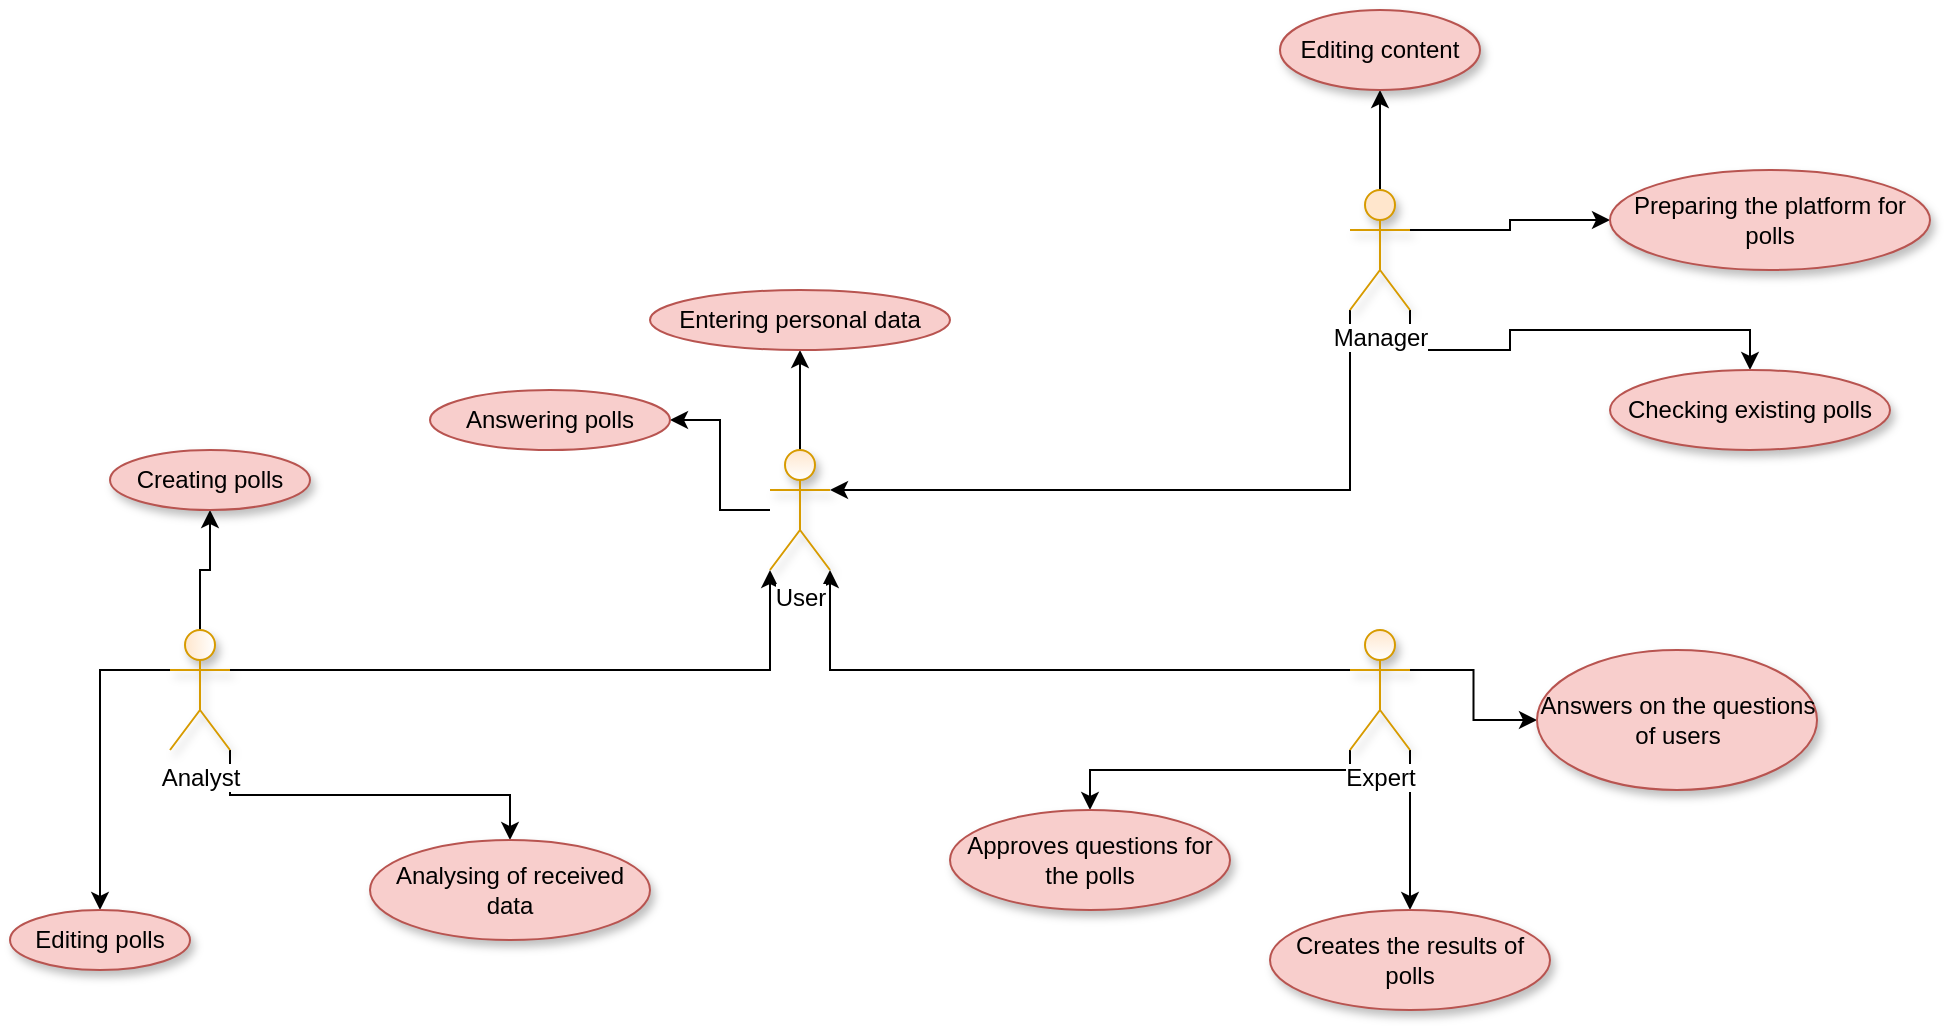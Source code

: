 <mxfile version="12.1.8" type="github" pages="1"><diagram name="Page-1" id="58cdce13-f638-feb5-8d6f-7d28b1aa9fa0"><mxGraphModel dx="1476" dy="568" grid="1" gridSize="10" guides="1" tooltips="1" connect="1" arrows="1" fold="1" page="1" pageScale="1" pageWidth="1100" pageHeight="850" background="#ffffff" math="0" shadow="0"><root><mxCell id="0"/><mxCell id="1" parent="0"/><mxCell id="3967VmMDVvXKYc6Z1OpQ-15" style="edgeStyle=orthogonalEdgeStyle;rounded=0;orthogonalLoop=1;jettySize=auto;html=1;exitX=1;exitY=0.333;exitDx=0;exitDy=0;exitPerimeter=0;entryX=0;entryY=0.5;entryDx=0;entryDy=0;" edge="1" parent="1" source="3967VmMDVvXKYc6Z1OpQ-1" target="3967VmMDVvXKYc6Z1OpQ-14"><mxGeometry relative="1" as="geometry"/></mxCell><mxCell id="3967VmMDVvXKYc6Z1OpQ-20" value="" style="edgeStyle=orthogonalEdgeStyle;rounded=0;orthogonalLoop=1;jettySize=auto;html=1;" edge="1" parent="1" source="3967VmMDVvXKYc6Z1OpQ-1" target="3967VmMDVvXKYc6Z1OpQ-16"><mxGeometry relative="1" as="geometry"/></mxCell><mxCell id="3967VmMDVvXKYc6Z1OpQ-22" style="edgeStyle=orthogonalEdgeStyle;rounded=0;orthogonalLoop=1;jettySize=auto;html=1;exitX=1;exitY=1;exitDx=0;exitDy=0;exitPerimeter=0;" edge="1" parent="1" source="3967VmMDVvXKYc6Z1OpQ-1" target="3967VmMDVvXKYc6Z1OpQ-21"><mxGeometry relative="1" as="geometry"/></mxCell><mxCell id="3967VmMDVvXKYc6Z1OpQ-23" style="edgeStyle=orthogonalEdgeStyle;rounded=0;orthogonalLoop=1;jettySize=auto;html=1;exitX=0;exitY=1;exitDx=0;exitDy=0;exitPerimeter=0;entryX=1;entryY=0.333;entryDx=0;entryDy=0;entryPerimeter=0;" edge="1" parent="1" source="3967VmMDVvXKYc6Z1OpQ-1" target="3967VmMDVvXKYc6Z1OpQ-4"><mxGeometry relative="1" as="geometry"/></mxCell><mxCell id="3967VmMDVvXKYc6Z1OpQ-1" value="Manager" style="shape=umlActor;verticalLabelPosition=bottom;labelBackgroundColor=#ffffff;verticalAlign=top;html=1;fillColor=#ffe6cc;strokeColor=#d79b00;shadow=1;" vertex="1" parent="1"><mxGeometry x="690" y="100" width="30" height="60" as="geometry"/></mxCell><mxCell id="3967VmMDVvXKYc6Z1OpQ-27" style="edgeStyle=orthogonalEdgeStyle;rounded=0;orthogonalLoop=1;jettySize=auto;html=1;exitX=1;exitY=1;exitDx=0;exitDy=0;exitPerimeter=0;entryX=0.5;entryY=0;entryDx=0;entryDy=0;" edge="1" parent="1" source="3967VmMDVvXKYc6Z1OpQ-2" target="3967VmMDVvXKYc6Z1OpQ-26"><mxGeometry relative="1" as="geometry"/></mxCell><mxCell id="3967VmMDVvXKYc6Z1OpQ-28" style="edgeStyle=orthogonalEdgeStyle;rounded=0;orthogonalLoop=1;jettySize=auto;html=1;exitX=0;exitY=0.333;exitDx=0;exitDy=0;exitPerimeter=0;entryX=0.5;entryY=0;entryDx=0;entryDy=0;" edge="1" parent="1" source="3967VmMDVvXKYc6Z1OpQ-2" target="3967VmMDVvXKYc6Z1OpQ-25"><mxGeometry relative="1" as="geometry"/></mxCell><mxCell id="3967VmMDVvXKYc6Z1OpQ-29" style="edgeStyle=orthogonalEdgeStyle;rounded=0;orthogonalLoop=1;jettySize=auto;html=1;exitX=0.5;exitY=0;exitDx=0;exitDy=0;exitPerimeter=0;entryX=0.5;entryY=1;entryDx=0;entryDy=0;" edge="1" parent="1" source="3967VmMDVvXKYc6Z1OpQ-2" target="3967VmMDVvXKYc6Z1OpQ-24"><mxGeometry relative="1" as="geometry"/></mxCell><mxCell id="3967VmMDVvXKYc6Z1OpQ-30" style="edgeStyle=orthogonalEdgeStyle;rounded=0;orthogonalLoop=1;jettySize=auto;html=1;exitX=1;exitY=0.333;exitDx=0;exitDy=0;exitPerimeter=0;entryX=0;entryY=1;entryDx=0;entryDy=0;entryPerimeter=0;" edge="1" parent="1" source="3967VmMDVvXKYc6Z1OpQ-2" target="3967VmMDVvXKYc6Z1OpQ-4"><mxGeometry relative="1" as="geometry"/></mxCell><mxCell id="3967VmMDVvXKYc6Z1OpQ-2" value="Analyst" style="shape=umlActor;verticalLabelPosition=bottom;labelBackgroundColor=#ffffff;verticalAlign=top;html=1;fillColor=#ffe6cc;strokeColor=#d79b00;shadow=1;gradientColor=#FFFFFF;gradientDirection=east;" vertex="1" parent="1"><mxGeometry x="100" y="320" width="30" height="60" as="geometry"/></mxCell><mxCell id="3967VmMDVvXKYc6Z1OpQ-34" style="edgeStyle=orthogonalEdgeStyle;rounded=0;orthogonalLoop=1;jettySize=auto;html=1;exitX=0;exitY=1;exitDx=0;exitDy=0;exitPerimeter=0;entryX=0.5;entryY=0;entryDx=0;entryDy=0;" edge="1" parent="1" source="3967VmMDVvXKYc6Z1OpQ-3" target="3967VmMDVvXKYc6Z1OpQ-33"><mxGeometry relative="1" as="geometry"><Array as="points"><mxPoint x="690" y="390"/><mxPoint x="560" y="390"/></Array></mxGeometry></mxCell><mxCell id="3967VmMDVvXKYc6Z1OpQ-35" style="edgeStyle=orthogonalEdgeStyle;rounded=0;orthogonalLoop=1;jettySize=auto;html=1;exitX=1;exitY=1;exitDx=0;exitDy=0;exitPerimeter=0;entryX=0.5;entryY=0;entryDx=0;entryDy=0;" edge="1" parent="1" source="3967VmMDVvXKYc6Z1OpQ-3" target="3967VmMDVvXKYc6Z1OpQ-31"><mxGeometry relative="1" as="geometry"/></mxCell><mxCell id="3967VmMDVvXKYc6Z1OpQ-36" style="edgeStyle=orthogonalEdgeStyle;rounded=0;orthogonalLoop=1;jettySize=auto;html=1;exitX=1;exitY=0.333;exitDx=0;exitDy=0;exitPerimeter=0;entryX=0;entryY=0.5;entryDx=0;entryDy=0;" edge="1" parent="1" source="3967VmMDVvXKYc6Z1OpQ-3" target="3967VmMDVvXKYc6Z1OpQ-32"><mxGeometry relative="1" as="geometry"/></mxCell><mxCell id="3967VmMDVvXKYc6Z1OpQ-37" style="edgeStyle=orthogonalEdgeStyle;rounded=0;orthogonalLoop=1;jettySize=auto;html=1;exitX=0;exitY=0.333;exitDx=0;exitDy=0;exitPerimeter=0;entryX=1;entryY=1;entryDx=0;entryDy=0;entryPerimeter=0;" edge="1" parent="1" source="3967VmMDVvXKYc6Z1OpQ-3" target="3967VmMDVvXKYc6Z1OpQ-4"><mxGeometry relative="1" as="geometry"/></mxCell><mxCell id="3967VmMDVvXKYc6Z1OpQ-3" value="Expert" style="shape=umlActor;verticalLabelPosition=bottom;labelBackgroundColor=#ffffff;verticalAlign=top;html=1;fillColor=#ffe6cc;strokeColor=#d79b00;shadow=1;gradientColor=#ffffff;" vertex="1" parent="1"><mxGeometry x="690" y="320" width="30" height="60" as="geometry"/></mxCell><mxCell id="3967VmMDVvXKYc6Z1OpQ-6" value="" style="edgeStyle=orthogonalEdgeStyle;rounded=0;orthogonalLoop=1;jettySize=auto;html=1;" edge="1" parent="1" source="3967VmMDVvXKYc6Z1OpQ-4" target="3967VmMDVvXKYc6Z1OpQ-5"><mxGeometry relative="1" as="geometry"/></mxCell><mxCell id="3967VmMDVvXKYc6Z1OpQ-13" value="" style="edgeStyle=orthogonalEdgeStyle;rounded=0;orthogonalLoop=1;jettySize=auto;html=1;entryX=1;entryY=0.5;entryDx=0;entryDy=0;" edge="1" parent="1" source="3967VmMDVvXKYc6Z1OpQ-4" target="3967VmMDVvXKYc6Z1OpQ-7"><mxGeometry relative="1" as="geometry"><mxPoint x="320" y="260" as="targetPoint"/></mxGeometry></mxCell><mxCell id="3967VmMDVvXKYc6Z1OpQ-4" value="User" style="shape=umlActor;verticalLabelPosition=bottom;labelBackgroundColor=#ffffff;verticalAlign=top;html=1;fillColor=#ffe6cc;strokeColor=#d79b00;shadow=1;gradientColor=#ffffff;" vertex="1" parent="1"><mxGeometry x="400" y="230" width="30" height="60" as="geometry"/></mxCell><mxCell id="3967VmMDVvXKYc6Z1OpQ-5" value="Entering personal data" style="ellipse;whiteSpace=wrap;html=1;fillColor=#f8cecc;strokeColor=#b85450;" vertex="1" parent="1"><mxGeometry x="340" y="150" width="150" height="30" as="geometry"/></mxCell><mxCell id="3967VmMDVvXKYc6Z1OpQ-7" value="Answering polls" style="ellipse;whiteSpace=wrap;html=1;fillColor=#f8cecc;strokeColor=#b85450;" vertex="1" parent="1"><mxGeometry x="230" y="200" width="120" height="30" as="geometry"/></mxCell><mxCell id="3967VmMDVvXKYc6Z1OpQ-14" value="Preparing the platform for polls" style="ellipse;whiteSpace=wrap;html=1;shadow=1;fillColor=#f8cecc;strokeColor=#b85450;" vertex="1" parent="1"><mxGeometry x="820" y="90" width="160" height="50" as="geometry"/></mxCell><mxCell id="3967VmMDVvXKYc6Z1OpQ-16" value="Editing content" style="ellipse;whiteSpace=wrap;html=1;shadow=1;fillColor=#f8cecc;strokeColor=#b85450;" vertex="1" parent="1"><mxGeometry x="655" y="10" width="100" height="40" as="geometry"/></mxCell><mxCell id="3967VmMDVvXKYc6Z1OpQ-21" value="Checking existing polls" style="ellipse;whiteSpace=wrap;html=1;shadow=1;fillColor=#f8cecc;strokeColor=#b85450;" vertex="1" parent="1"><mxGeometry x="820" y="190" width="140" height="40" as="geometry"/></mxCell><mxCell id="3967VmMDVvXKYc6Z1OpQ-24" value="Creating polls" style="ellipse;whiteSpace=wrap;html=1;shadow=1;fillColor=#f8cecc;strokeColor=#b85450;" vertex="1" parent="1"><mxGeometry x="70" y="230" width="100" height="30" as="geometry"/></mxCell><mxCell id="3967VmMDVvXKYc6Z1OpQ-25" value="Editing polls" style="ellipse;whiteSpace=wrap;html=1;shadow=1;fillColor=#f8cecc;strokeColor=#b85450;" vertex="1" parent="1"><mxGeometry x="20" y="460" width="90" height="30" as="geometry"/></mxCell><mxCell id="3967VmMDVvXKYc6Z1OpQ-26" value="Analysing of received data" style="ellipse;whiteSpace=wrap;html=1;shadow=1;fillColor=#f8cecc;strokeColor=#b85450;" vertex="1" parent="1"><mxGeometry x="200" y="425" width="140" height="50" as="geometry"/></mxCell><mxCell id="3967VmMDVvXKYc6Z1OpQ-31" value="Creates the results of polls" style="ellipse;whiteSpace=wrap;html=1;shadow=1;fillColor=#f8cecc;strokeColor=#b85450;" vertex="1" parent="1"><mxGeometry x="650" y="460" width="140" height="50" as="geometry"/></mxCell><mxCell id="3967VmMDVvXKYc6Z1OpQ-32" value="Answers on the questions of users" style="ellipse;whiteSpace=wrap;html=1;shadow=1;fillColor=#f8cecc;strokeColor=#b85450;" vertex="1" parent="1"><mxGeometry x="783.5" y="330" width="140" height="70" as="geometry"/></mxCell><mxCell id="3967VmMDVvXKYc6Z1OpQ-33" value="Approves questions for the polls" style="ellipse;whiteSpace=wrap;html=1;shadow=1;fillColor=#f8cecc;strokeColor=#b85450;" vertex="1" parent="1"><mxGeometry x="490" y="410" width="140" height="50" as="geometry"/></mxCell></root></mxGraphModel></diagram></mxfile>